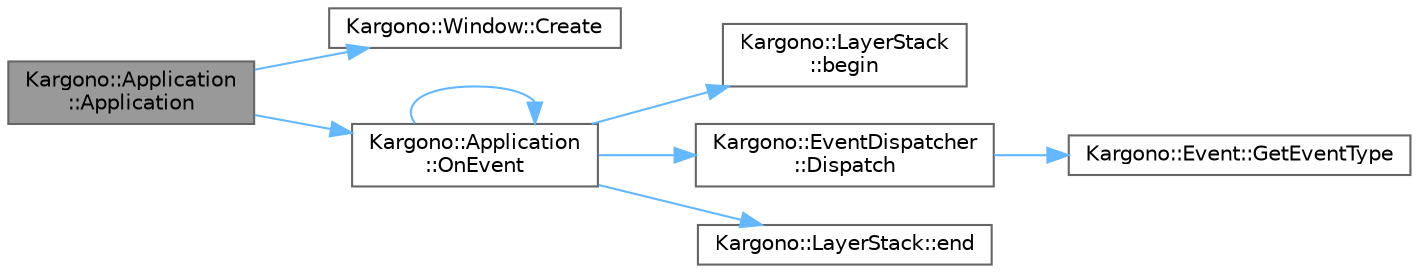 digraph "Kargono::Application::Application"
{
 // LATEX_PDF_SIZE
  bgcolor="transparent";
  edge [fontname=Helvetica,fontsize=10,labelfontname=Helvetica,labelfontsize=10];
  node [fontname=Helvetica,fontsize=10,shape=box,height=0.2,width=0.4];
  rankdir="LR";
  Node1 [id="Node000001",label="Kargono::Application\l::Application",height=0.2,width=0.4,color="gray40", fillcolor="grey60", style="filled", fontcolor="black",tooltip="Constructor for the Application class."];
  Node1 -> Node2 [id="edge1_Node000001_Node000002",color="steelblue1",style="solid",tooltip=" "];
  Node2 [id="Node000002",label="Kargono::Window::Create",height=0.2,width=0.4,color="grey40", fillcolor="white", style="filled",URL="$class_kargono_1_1_window.html#acb594ae69f0500400f84c4b06dfcb80a",tooltip="Static function for creating a window with specified properties in the Kargono Engine."];
  Node1 -> Node3 [id="edge2_Node000001_Node000003",color="steelblue1",style="solid",tooltip=" "];
  Node3 [id="Node000003",label="Kargono::Application\l::OnEvent",height=0.2,width=0.4,color="grey40", fillcolor="white", style="filled",URL="$class_kargono_1_1_application.html#a0f497f8c27bef5277d194eefc63481e2",tooltip="Event handler for events that occur within the application."];
  Node3 -> Node4 [id="edge3_Node000003_Node000004",color="steelblue1",style="solid",tooltip=" "];
  Node4 [id="Node000004",label="Kargono::LayerStack\l::begin",height=0.2,width=0.4,color="grey40", fillcolor="white", style="filled",URL="$class_kargono_1_1_layer_stack.html#ab791703b90827da4d4a42e33b50adeea",tooltip="Returns an iterator pointing to the beginning of the layer stack."];
  Node3 -> Node5 [id="edge4_Node000003_Node000005",color="steelblue1",style="solid",tooltip=" "];
  Node5 [id="Node000005",label="Kargono::EventDispatcher\l::Dispatch",height=0.2,width=0.4,color="grey40", fillcolor="white", style="filled",URL="$class_kargono_1_1_event_dispatcher.html#a072a578e4607d69c0c4c0f92dacf2731",tooltip="Dispatches the event to the appropriate event handler."];
  Node5 -> Node6 [id="edge5_Node000005_Node000006",color="steelblue1",style="solid",tooltip=" "];
  Node6 [id="Node000006",label="Kargono::Event::GetEventType",height=0.2,width=0.4,color="grey40", fillcolor="white", style="filled",URL="$class_kargono_1_1_event.html#a6014e784c8f866e782b978283cde1500",tooltip=" "];
  Node3 -> Node7 [id="edge6_Node000003_Node000007",color="steelblue1",style="solid",tooltip=" "];
  Node7 [id="Node000007",label="Kargono::LayerStack::end",height=0.2,width=0.4,color="grey40", fillcolor="white", style="filled",URL="$class_kargono_1_1_layer_stack.html#ab17d815cd920a20c9f98d6ee0149d09e",tooltip="Returns an iterator pointing to the end of the layer stack."];
  Node3 -> Node3 [id="edge7_Node000003_Node000003",color="steelblue1",style="solid",tooltip=" "];
}
